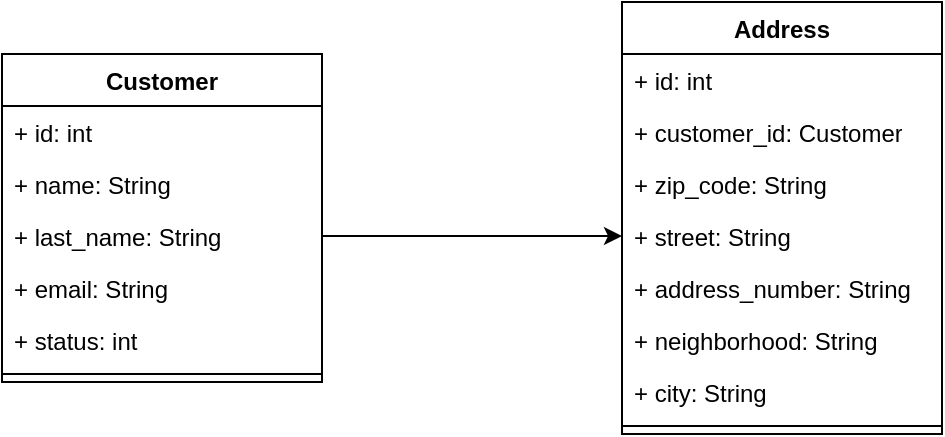 <mxfile version="27.0.3">
  <diagram name="Page-1" id="Jxj9t96YNeHvqYAhcdHP">
    <mxGraphModel dx="806" dy="481" grid="1" gridSize="10" guides="1" tooltips="1" connect="1" arrows="1" fold="1" page="1" pageScale="1" pageWidth="850" pageHeight="1100" math="0" shadow="0">
      <root>
        <mxCell id="0" />
        <mxCell id="1" parent="0" />
        <mxCell id="DThRqPIkTIZLItR4TDZC-1" value="Customer" style="swimlane;fontStyle=1;align=center;verticalAlign=top;childLayout=stackLayout;horizontal=1;startSize=26;horizontalStack=0;resizeParent=1;resizeParentMax=0;resizeLast=0;collapsible=1;marginBottom=0;whiteSpace=wrap;html=1;" parent="1" vertex="1">
          <mxGeometry x="170" y="156" width="160" height="164" as="geometry" />
        </mxCell>
        <mxCell id="DThRqPIkTIZLItR4TDZC-5" value="+ id: int" style="text;strokeColor=none;fillColor=none;align=left;verticalAlign=top;spacingLeft=4;spacingRight=4;overflow=hidden;rotatable=0;points=[[0,0.5],[1,0.5]];portConstraint=eastwest;whiteSpace=wrap;html=1;" parent="DThRqPIkTIZLItR4TDZC-1" vertex="1">
          <mxGeometry y="26" width="160" height="26" as="geometry" />
        </mxCell>
        <mxCell id="DThRqPIkTIZLItR4TDZC-2" value="+ name: String" style="text;strokeColor=none;fillColor=none;align=left;verticalAlign=top;spacingLeft=4;spacingRight=4;overflow=hidden;rotatable=0;points=[[0,0.5],[1,0.5]];portConstraint=eastwest;whiteSpace=wrap;html=1;" parent="DThRqPIkTIZLItR4TDZC-1" vertex="1">
          <mxGeometry y="52" width="160" height="26" as="geometry" />
        </mxCell>
        <mxCell id="DThRqPIkTIZLItR4TDZC-7" value="+ last_name: String" style="text;strokeColor=none;fillColor=none;align=left;verticalAlign=top;spacingLeft=4;spacingRight=4;overflow=hidden;rotatable=0;points=[[0,0.5],[1,0.5]];portConstraint=eastwest;whiteSpace=wrap;html=1;" parent="DThRqPIkTIZLItR4TDZC-1" vertex="1">
          <mxGeometry y="78" width="160" height="26" as="geometry" />
        </mxCell>
        <mxCell id="DThRqPIkTIZLItR4TDZC-6" value="+ email: String" style="text;strokeColor=none;fillColor=none;align=left;verticalAlign=top;spacingLeft=4;spacingRight=4;overflow=hidden;rotatable=0;points=[[0,0.5],[1,0.5]];portConstraint=eastwest;whiteSpace=wrap;html=1;" parent="DThRqPIkTIZLItR4TDZC-1" vertex="1">
          <mxGeometry y="104" width="160" height="26" as="geometry" />
        </mxCell>
        <mxCell id="DThRqPIkTIZLItR4TDZC-8" value="+ status: int" style="text;strokeColor=none;fillColor=none;align=left;verticalAlign=top;spacingLeft=4;spacingRight=4;overflow=hidden;rotatable=0;points=[[0,0.5],[1,0.5]];portConstraint=eastwest;whiteSpace=wrap;html=1;" parent="DThRqPIkTIZLItR4TDZC-1" vertex="1">
          <mxGeometry y="130" width="160" height="26" as="geometry" />
        </mxCell>
        <mxCell id="DThRqPIkTIZLItR4TDZC-3" value="" style="line;strokeWidth=1;fillColor=none;align=left;verticalAlign=middle;spacingTop=-1;spacingLeft=3;spacingRight=3;rotatable=0;labelPosition=right;points=[];portConstraint=eastwest;strokeColor=inherit;" parent="DThRqPIkTIZLItR4TDZC-1" vertex="1">
          <mxGeometry y="156" width="160" height="8" as="geometry" />
        </mxCell>
        <mxCell id="DThRqPIkTIZLItR4TDZC-9" value="Address" style="swimlane;fontStyle=1;align=center;verticalAlign=top;childLayout=stackLayout;horizontal=1;startSize=26;horizontalStack=0;resizeParent=1;resizeParentMax=0;resizeLast=0;collapsible=1;marginBottom=0;whiteSpace=wrap;html=1;" parent="1" vertex="1">
          <mxGeometry x="480" y="130" width="160" height="216" as="geometry" />
        </mxCell>
        <mxCell id="DThRqPIkTIZLItR4TDZC-10" value="+ id: int" style="text;strokeColor=none;fillColor=none;align=left;verticalAlign=top;spacingLeft=4;spacingRight=4;overflow=hidden;rotatable=0;points=[[0,0.5],[1,0.5]];portConstraint=eastwest;whiteSpace=wrap;html=1;" parent="DThRqPIkTIZLItR4TDZC-9" vertex="1">
          <mxGeometry y="26" width="160" height="26" as="geometry" />
        </mxCell>
        <mxCell id="DThRqPIkTIZLItR4TDZC-11" value="+ customer_id: Customer" style="text;strokeColor=none;fillColor=none;align=left;verticalAlign=top;spacingLeft=4;spacingRight=4;overflow=hidden;rotatable=0;points=[[0,0.5],[1,0.5]];portConstraint=eastwest;whiteSpace=wrap;html=1;" parent="DThRqPIkTIZLItR4TDZC-9" vertex="1">
          <mxGeometry y="52" width="160" height="26" as="geometry" />
        </mxCell>
        <mxCell id="DThRqPIkTIZLItR4TDZC-12" value="+ zip_code: String" style="text;strokeColor=none;fillColor=none;align=left;verticalAlign=top;spacingLeft=4;spacingRight=4;overflow=hidden;rotatable=0;points=[[0,0.5],[1,0.5]];portConstraint=eastwest;whiteSpace=wrap;html=1;" parent="DThRqPIkTIZLItR4TDZC-9" vertex="1">
          <mxGeometry y="78" width="160" height="26" as="geometry" />
        </mxCell>
        <mxCell id="DThRqPIkTIZLItR4TDZC-13" value="+ street: String" style="text;strokeColor=none;fillColor=none;align=left;verticalAlign=top;spacingLeft=4;spacingRight=4;overflow=hidden;rotatable=0;points=[[0,0.5],[1,0.5]];portConstraint=eastwest;whiteSpace=wrap;html=1;" parent="DThRqPIkTIZLItR4TDZC-9" vertex="1">
          <mxGeometry y="104" width="160" height="26" as="geometry" />
        </mxCell>
        <mxCell id="DThRqPIkTIZLItR4TDZC-16" value="+ address_number: String" style="text;strokeColor=none;fillColor=none;align=left;verticalAlign=top;spacingLeft=4;spacingRight=4;overflow=hidden;rotatable=0;points=[[0,0.5],[1,0.5]];portConstraint=eastwest;whiteSpace=wrap;html=1;" parent="DThRqPIkTIZLItR4TDZC-9" vertex="1">
          <mxGeometry y="130" width="160" height="26" as="geometry" />
        </mxCell>
        <mxCell id="DThRqPIkTIZLItR4TDZC-17" value="+ neighborhood: String" style="text;strokeColor=none;fillColor=none;align=left;verticalAlign=top;spacingLeft=4;spacingRight=4;overflow=hidden;rotatable=0;points=[[0,0.5],[1,0.5]];portConstraint=eastwest;whiteSpace=wrap;html=1;" parent="DThRqPIkTIZLItR4TDZC-9" vertex="1">
          <mxGeometry y="156" width="160" height="26" as="geometry" />
        </mxCell>
        <mxCell id="DThRqPIkTIZLItR4TDZC-18" value="+ city: String" style="text;strokeColor=none;fillColor=none;align=left;verticalAlign=top;spacingLeft=4;spacingRight=4;overflow=hidden;rotatable=0;points=[[0,0.5],[1,0.5]];portConstraint=eastwest;whiteSpace=wrap;html=1;" parent="DThRqPIkTIZLItR4TDZC-9" vertex="1">
          <mxGeometry y="182" width="160" height="26" as="geometry" />
        </mxCell>
        <mxCell id="DThRqPIkTIZLItR4TDZC-15" value="" style="line;strokeWidth=1;fillColor=none;align=left;verticalAlign=middle;spacingTop=-1;spacingLeft=3;spacingRight=3;rotatable=0;labelPosition=right;points=[];portConstraint=eastwest;strokeColor=inherit;" parent="DThRqPIkTIZLItR4TDZC-9" vertex="1">
          <mxGeometry y="208" width="160" height="8" as="geometry" />
        </mxCell>
        <mxCell id="DThRqPIkTIZLItR4TDZC-19" style="edgeStyle=orthogonalEdgeStyle;rounded=0;orthogonalLoop=1;jettySize=auto;html=1;exitX=1;exitY=0.5;exitDx=0;exitDy=0;" parent="1" source="DThRqPIkTIZLItR4TDZC-7" target="DThRqPIkTIZLItR4TDZC-13" edge="1">
          <mxGeometry relative="1" as="geometry" />
        </mxCell>
      </root>
    </mxGraphModel>
  </diagram>
</mxfile>
